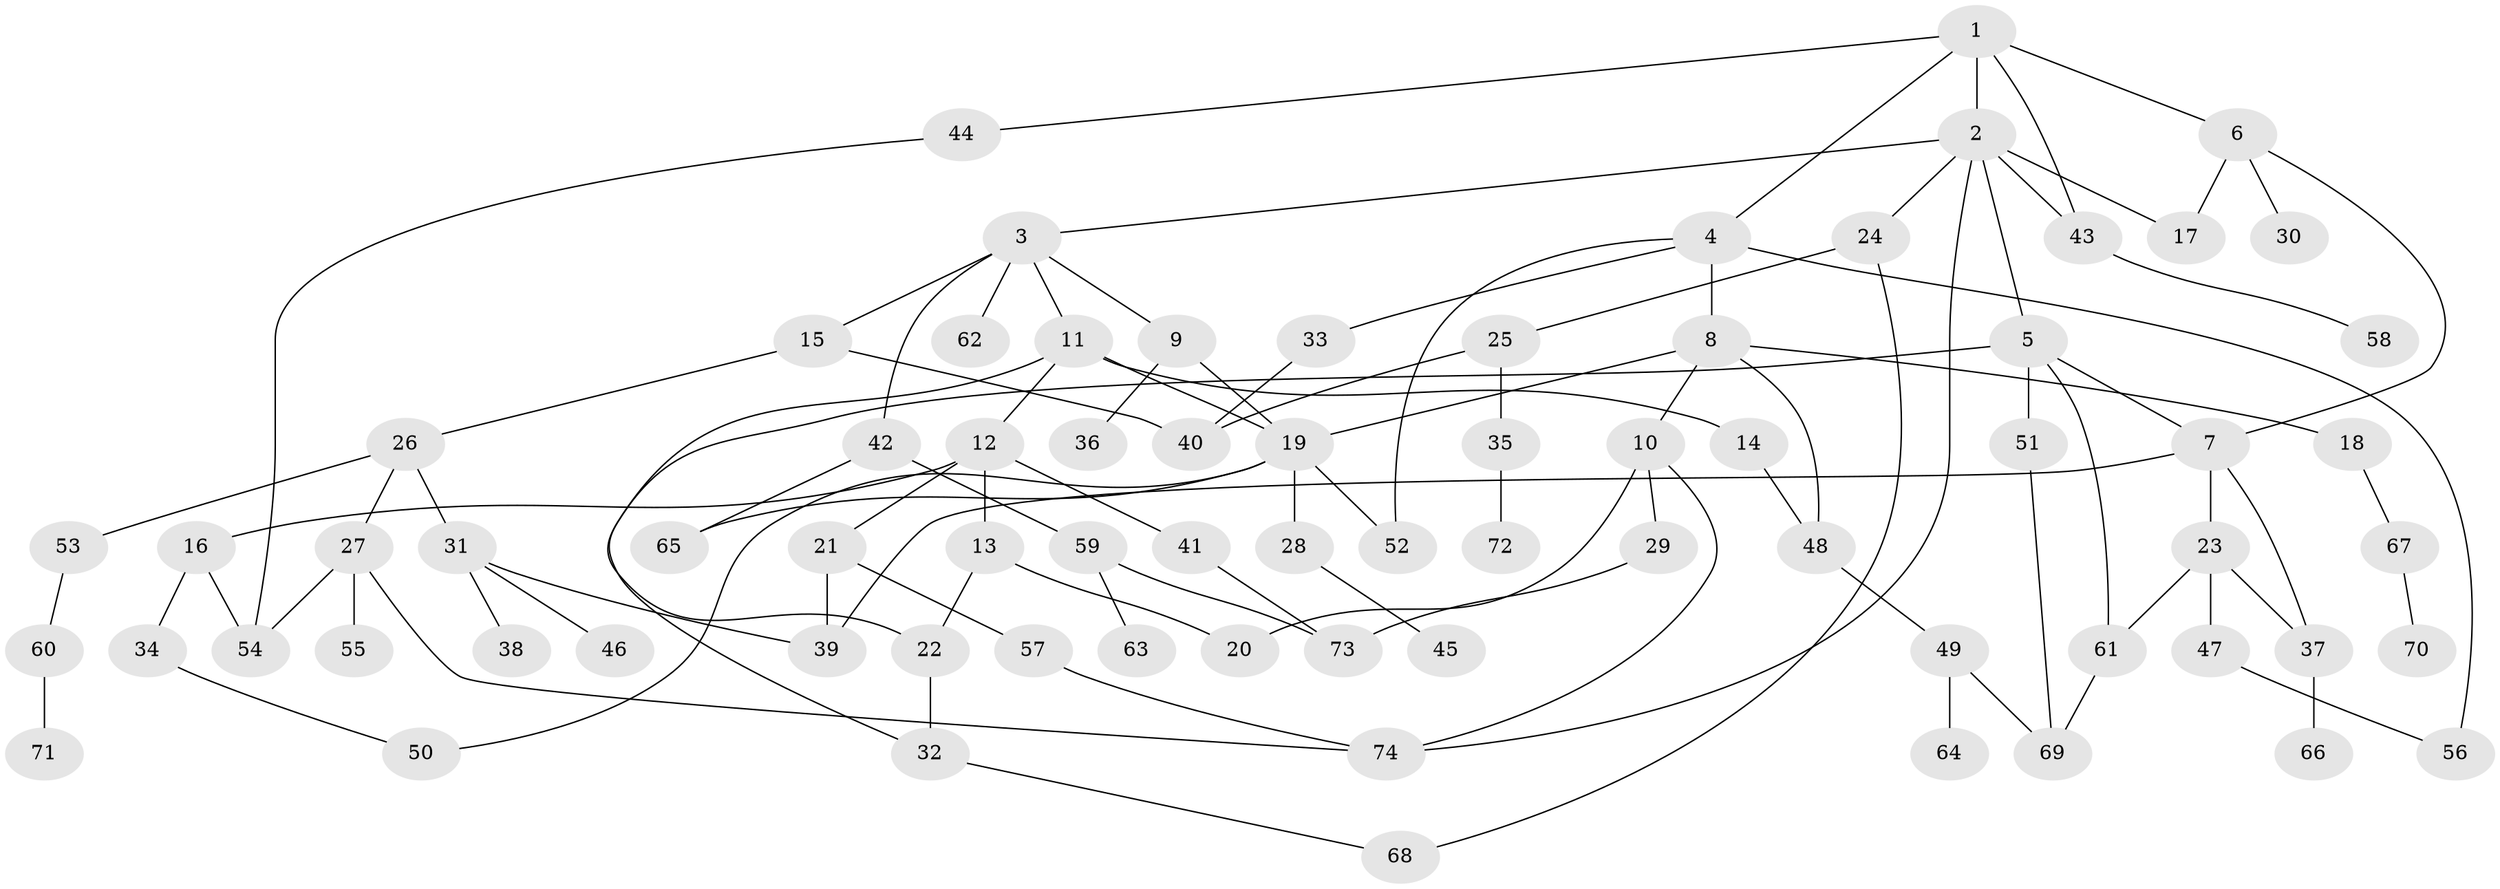 // Generated by graph-tools (version 1.1) at 2025/49/03/09/25 03:49:26]
// undirected, 74 vertices, 102 edges
graph export_dot {
graph [start="1"]
  node [color=gray90,style=filled];
  1;
  2;
  3;
  4;
  5;
  6;
  7;
  8;
  9;
  10;
  11;
  12;
  13;
  14;
  15;
  16;
  17;
  18;
  19;
  20;
  21;
  22;
  23;
  24;
  25;
  26;
  27;
  28;
  29;
  30;
  31;
  32;
  33;
  34;
  35;
  36;
  37;
  38;
  39;
  40;
  41;
  42;
  43;
  44;
  45;
  46;
  47;
  48;
  49;
  50;
  51;
  52;
  53;
  54;
  55;
  56;
  57;
  58;
  59;
  60;
  61;
  62;
  63;
  64;
  65;
  66;
  67;
  68;
  69;
  70;
  71;
  72;
  73;
  74;
  1 -- 2;
  1 -- 4;
  1 -- 6;
  1 -- 43;
  1 -- 44;
  2 -- 3;
  2 -- 5;
  2 -- 24;
  2 -- 17;
  2 -- 43;
  2 -- 74;
  3 -- 9;
  3 -- 11;
  3 -- 15;
  3 -- 42;
  3 -- 62;
  4 -- 8;
  4 -- 33;
  4 -- 52;
  4 -- 56;
  5 -- 32;
  5 -- 51;
  5 -- 7;
  5 -- 61;
  6 -- 7;
  6 -- 17;
  6 -- 30;
  7 -- 23;
  7 -- 39;
  7 -- 37;
  8 -- 10;
  8 -- 18;
  8 -- 19;
  8 -- 48;
  9 -- 36;
  9 -- 19;
  10 -- 29;
  10 -- 74;
  10 -- 20;
  11 -- 12;
  11 -- 14;
  11 -- 22;
  11 -- 19;
  12 -- 13;
  12 -- 16;
  12 -- 21;
  12 -- 41;
  13 -- 20;
  13 -- 22;
  14 -- 48;
  15 -- 26;
  15 -- 40;
  16 -- 34;
  16 -- 54;
  18 -- 67;
  19 -- 28;
  19 -- 50;
  19 -- 65;
  19 -- 52;
  21 -- 39;
  21 -- 57;
  22 -- 32;
  23 -- 37;
  23 -- 47;
  23 -- 61;
  24 -- 25;
  24 -- 68;
  25 -- 35;
  25 -- 40;
  26 -- 27;
  26 -- 31;
  26 -- 53;
  27 -- 54;
  27 -- 55;
  27 -- 74;
  28 -- 45;
  29 -- 73;
  31 -- 38;
  31 -- 46;
  31 -- 39;
  32 -- 68;
  33 -- 40;
  34 -- 50;
  35 -- 72;
  37 -- 66;
  41 -- 73;
  42 -- 59;
  42 -- 65;
  43 -- 58;
  44 -- 54;
  47 -- 56;
  48 -- 49;
  49 -- 64;
  49 -- 69;
  51 -- 69;
  53 -- 60;
  57 -- 74;
  59 -- 63;
  59 -- 73;
  60 -- 71;
  61 -- 69;
  67 -- 70;
}
